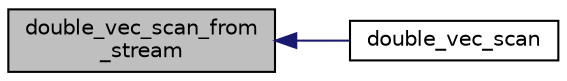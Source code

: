 digraph "double_vec_scan_from_stream"
{
  edge [fontname="Helvetica",fontsize="10",labelfontname="Helvetica",labelfontsize="10"];
  node [fontname="Helvetica",fontsize="10",shape=record];
  rankdir="LR";
  Node934 [label="double_vec_scan_from\l_stream",height=0.2,width=0.4,color="black", fillcolor="grey75", style="filled", fontcolor="black"];
  Node934 -> Node935 [dir="back",color="midnightblue",fontsize="10",style="solid",fontname="Helvetica"];
  Node935 [label="double_vec_scan",height=0.2,width=0.4,color="black", fillcolor="white", style="filled",URL="$d4/d74/util_8_c.html#a31ec307236a2ca8190bcb8e9637b132b"];
}
